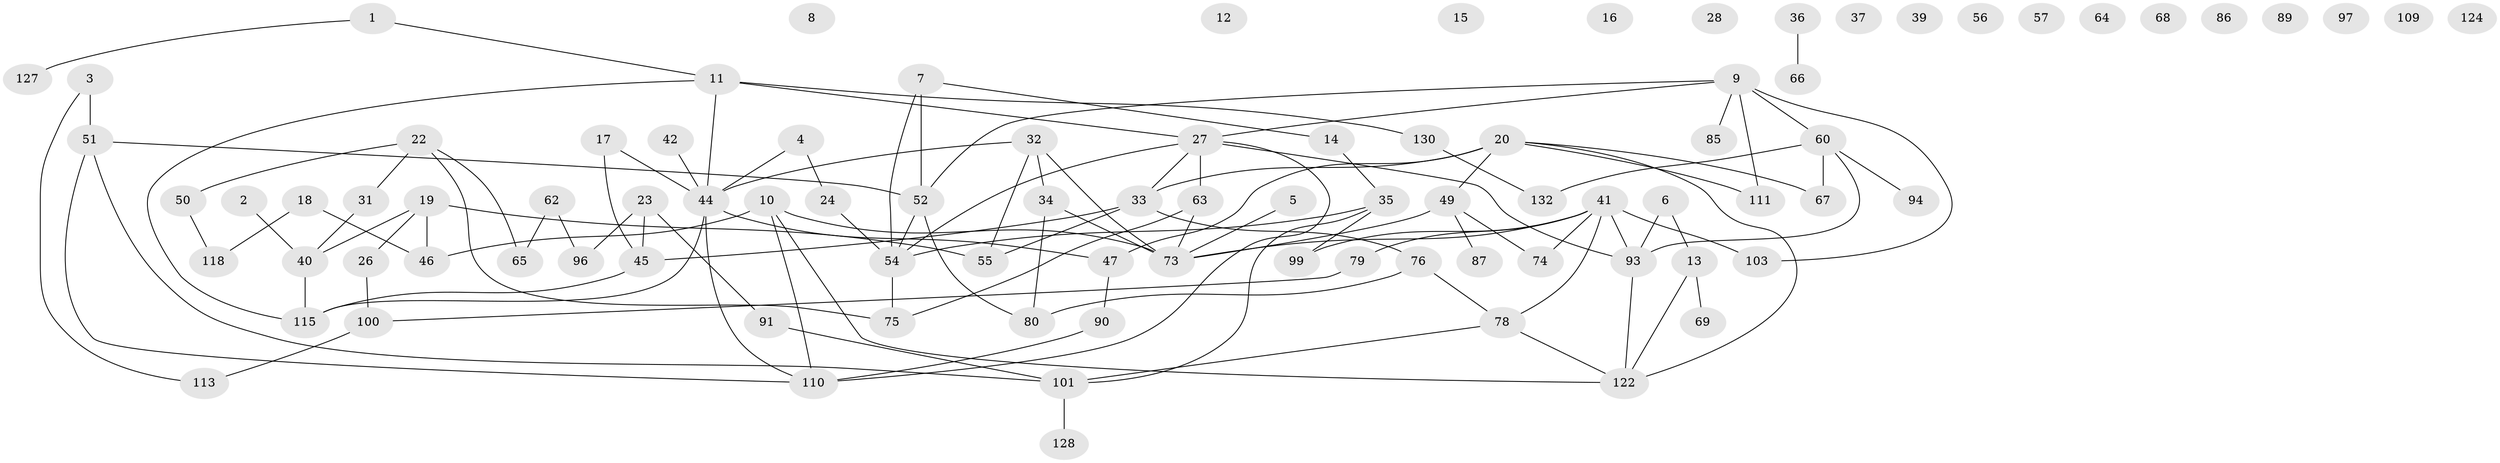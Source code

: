 // Generated by graph-tools (version 1.1) at 2025/23/03/03/25 07:23:27]
// undirected, 91 vertices, 115 edges
graph export_dot {
graph [start="1"]
  node [color=gray90,style=filled];
  1 [super="+29"];
  2 [super="+117"];
  3 [super="+123"];
  4 [super="+58"];
  5;
  6;
  7 [super="+70"];
  8;
  9 [super="+61"];
  10 [super="+106"];
  11 [super="+43"];
  12;
  13 [super="+71"];
  14 [super="+38"];
  15;
  16;
  17 [super="+30"];
  18 [super="+59"];
  19 [super="+25"];
  20 [super="+21"];
  22 [super="+129"];
  23 [super="+53"];
  24 [super="+131"];
  26 [super="+92"];
  27 [super="+119"];
  28;
  31;
  32 [super="+95"];
  33 [super="+81"];
  34 [super="+120"];
  35 [super="+48"];
  36;
  37;
  39;
  40 [super="+82"];
  41 [super="+88"];
  42;
  44 [super="+105"];
  45 [super="+83"];
  46;
  47 [super="+125"];
  49;
  50;
  51 [super="+72"];
  52 [super="+98"];
  54 [super="+77"];
  55;
  56;
  57;
  60 [super="+84"];
  62;
  63;
  64;
  65;
  66;
  67;
  68;
  69;
  73 [super="+102"];
  74;
  75;
  76 [super="+104"];
  78 [super="+107"];
  79;
  80;
  85;
  86;
  87;
  89;
  90;
  91;
  93 [super="+114"];
  94;
  96;
  97;
  99;
  100 [super="+108"];
  101 [super="+121"];
  103;
  109;
  110;
  111 [super="+112"];
  113;
  115 [super="+116"];
  118;
  122 [super="+126"];
  124;
  127;
  128;
  130;
  132;
  1 -- 11;
  1 -- 127;
  2 -- 40;
  3 -- 51;
  3 -- 113;
  4 -- 24;
  4 -- 44;
  5 -- 73;
  6 -- 13;
  6 -- 93;
  7 -- 52;
  7 -- 14;
  7 -- 54;
  9 -- 27;
  9 -- 52;
  9 -- 60;
  9 -- 85;
  9 -- 103;
  9 -- 111;
  10 -- 110;
  10 -- 46;
  10 -- 73;
  10 -- 122;
  11 -- 27;
  11 -- 115;
  11 -- 130;
  11 -- 44;
  13 -- 69;
  13 -- 122;
  14 -- 35;
  17 -- 44;
  17 -- 45;
  18 -- 46;
  18 -- 118;
  19 -- 40 [weight=2];
  19 -- 55;
  19 -- 46;
  19 -- 26;
  20 -- 49;
  20 -- 67;
  20 -- 47;
  20 -- 111;
  20 -- 122;
  20 -- 33;
  22 -- 65;
  22 -- 50;
  22 -- 75;
  22 -- 31;
  23 -- 91;
  23 -- 96;
  23 -- 45;
  24 -- 54;
  26 -- 100;
  27 -- 54;
  27 -- 63;
  27 -- 110;
  27 -- 33;
  27 -- 93;
  31 -- 40;
  32 -- 34;
  32 -- 55;
  32 -- 44;
  32 -- 73;
  33 -- 55;
  33 -- 45;
  33 -- 76;
  34 -- 73;
  34 -- 80;
  35 -- 99;
  35 -- 101;
  35 -- 54;
  36 -- 66;
  40 -- 115;
  41 -- 74;
  41 -- 79;
  41 -- 99;
  41 -- 103;
  41 -- 93;
  41 -- 78;
  41 -- 73;
  42 -- 44;
  44 -- 47;
  44 -- 110;
  44 -- 115;
  45 -- 115;
  47 -- 90;
  49 -- 73;
  49 -- 74;
  49 -- 87;
  50 -- 118;
  51 -- 110;
  51 -- 52;
  51 -- 101;
  52 -- 80;
  52 -- 54;
  54 -- 75;
  60 -- 67;
  60 -- 132;
  60 -- 94;
  60 -- 93;
  62 -- 65;
  62 -- 96;
  63 -- 75;
  63 -- 73;
  76 -- 78;
  76 -- 80;
  78 -- 122;
  78 -- 101;
  79 -- 100;
  90 -- 110;
  91 -- 101;
  93 -- 122;
  100 -- 113;
  101 -- 128;
  130 -- 132;
}
